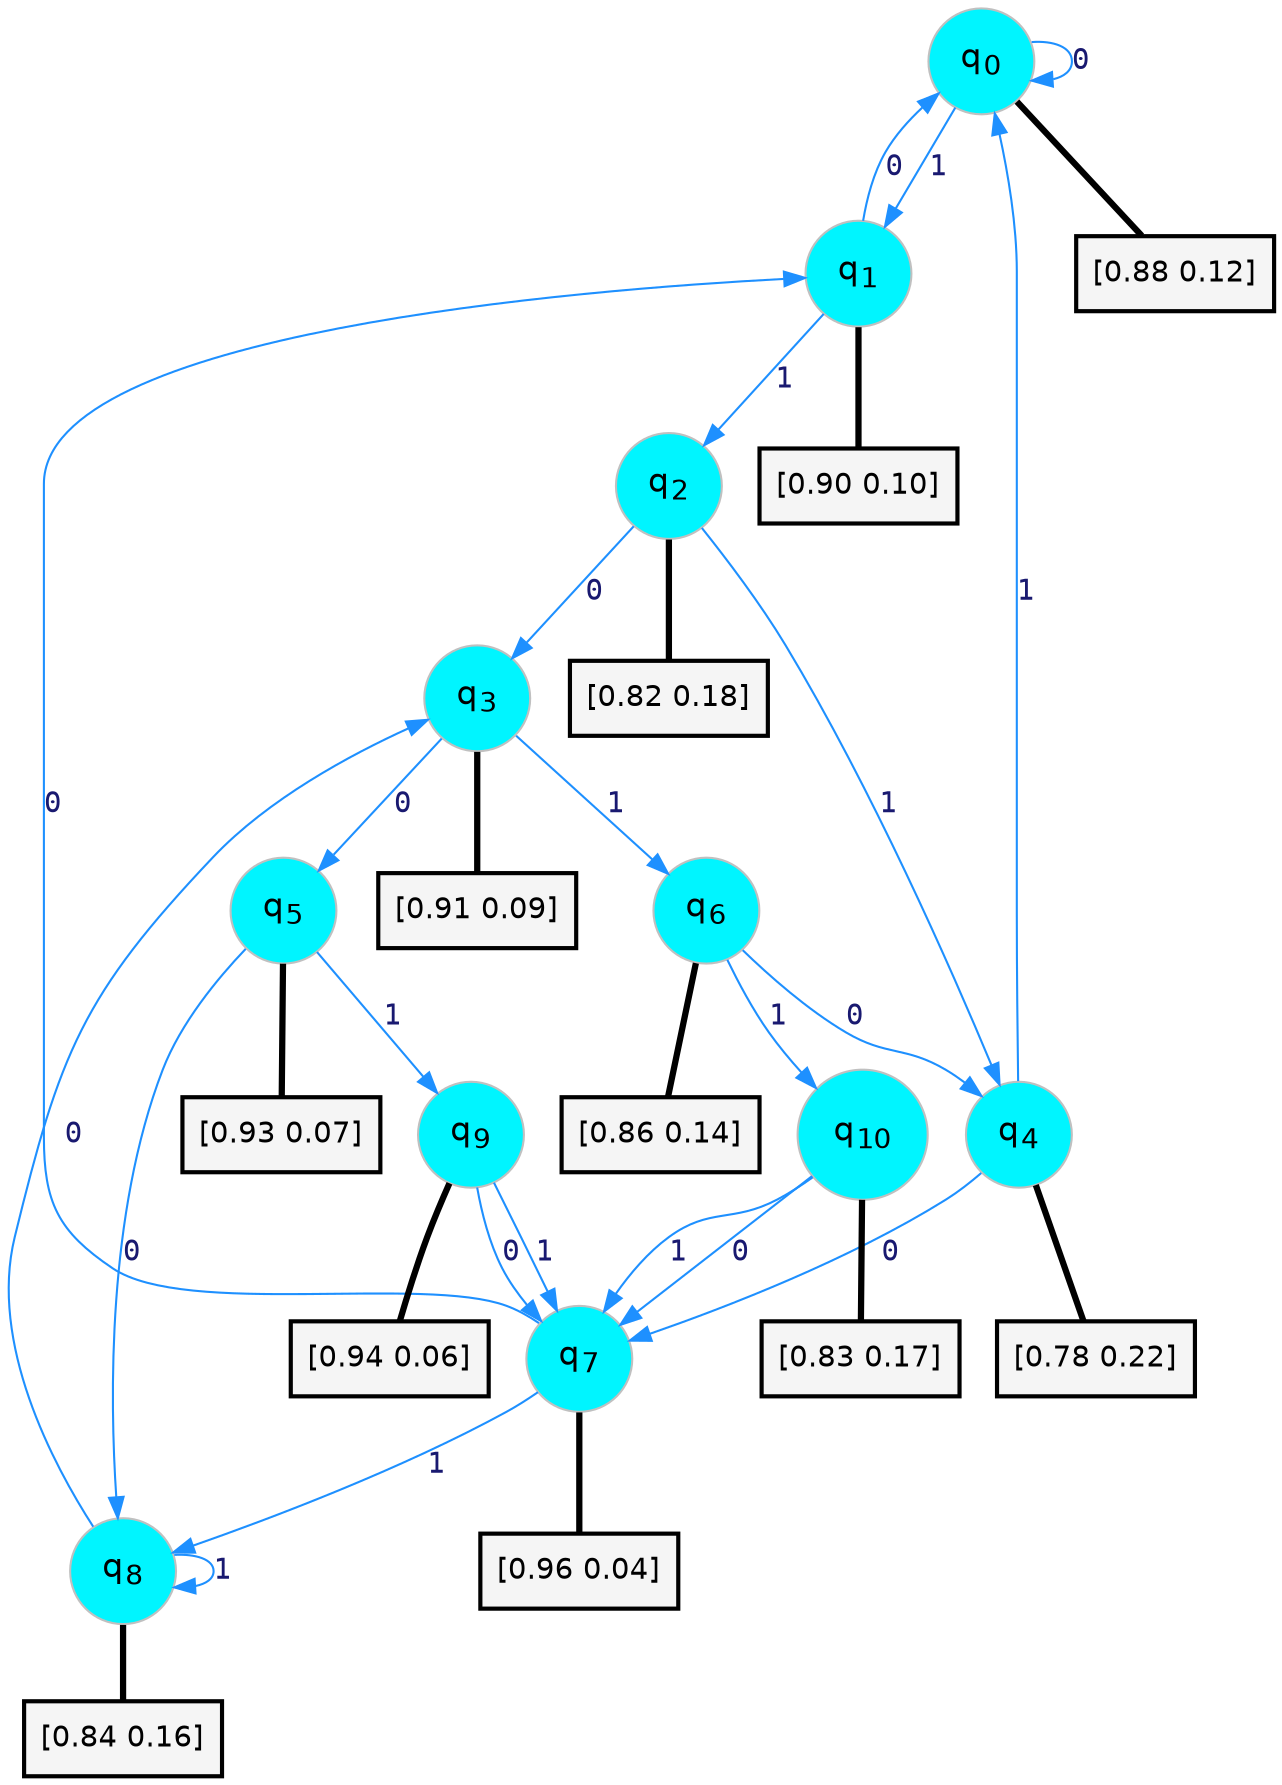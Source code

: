 digraph G {
graph [
bgcolor=transparent, dpi=300, rankdir=TD, size="40,25"];
node [
color=gray, fillcolor=turquoise1, fontcolor=black, fontname=Helvetica, fontsize=16, fontweight=bold, shape=circle, style=filled];
edge [
arrowsize=1, color=dodgerblue1, fontcolor=midnightblue, fontname=courier, fontweight=bold, penwidth=1, style=solid, weight=20];
0[label=<q<SUB>0</SUB>>];
1[label=<q<SUB>1</SUB>>];
2[label=<q<SUB>2</SUB>>];
3[label=<q<SUB>3</SUB>>];
4[label=<q<SUB>4</SUB>>];
5[label=<q<SUB>5</SUB>>];
6[label=<q<SUB>6</SUB>>];
7[label=<q<SUB>7</SUB>>];
8[label=<q<SUB>8</SUB>>];
9[label=<q<SUB>9</SUB>>];
10[label=<q<SUB>10</SUB>>];
11[label="[0.88 0.12]", shape=box,fontcolor=black, fontname=Helvetica, fontsize=14, penwidth=2, fillcolor=whitesmoke,color=black];
12[label="[0.90 0.10]", shape=box,fontcolor=black, fontname=Helvetica, fontsize=14, penwidth=2, fillcolor=whitesmoke,color=black];
13[label="[0.82 0.18]", shape=box,fontcolor=black, fontname=Helvetica, fontsize=14, penwidth=2, fillcolor=whitesmoke,color=black];
14[label="[0.91 0.09]", shape=box,fontcolor=black, fontname=Helvetica, fontsize=14, penwidth=2, fillcolor=whitesmoke,color=black];
15[label="[0.78 0.22]", shape=box,fontcolor=black, fontname=Helvetica, fontsize=14, penwidth=2, fillcolor=whitesmoke,color=black];
16[label="[0.93 0.07]", shape=box,fontcolor=black, fontname=Helvetica, fontsize=14, penwidth=2, fillcolor=whitesmoke,color=black];
17[label="[0.86 0.14]", shape=box,fontcolor=black, fontname=Helvetica, fontsize=14, penwidth=2, fillcolor=whitesmoke,color=black];
18[label="[0.96 0.04]", shape=box,fontcolor=black, fontname=Helvetica, fontsize=14, penwidth=2, fillcolor=whitesmoke,color=black];
19[label="[0.84 0.16]", shape=box,fontcolor=black, fontname=Helvetica, fontsize=14, penwidth=2, fillcolor=whitesmoke,color=black];
20[label="[0.94 0.06]", shape=box,fontcolor=black, fontname=Helvetica, fontsize=14, penwidth=2, fillcolor=whitesmoke,color=black];
21[label="[0.83 0.17]", shape=box,fontcolor=black, fontname=Helvetica, fontsize=14, penwidth=2, fillcolor=whitesmoke,color=black];
0->0 [label=0];
0->1 [label=1];
0->11 [arrowhead=none, penwidth=3,color=black];
1->0 [label=0];
1->2 [label=1];
1->12 [arrowhead=none, penwidth=3,color=black];
2->3 [label=0];
2->4 [label=1];
2->13 [arrowhead=none, penwidth=3,color=black];
3->5 [label=0];
3->6 [label=1];
3->14 [arrowhead=none, penwidth=3,color=black];
4->7 [label=0];
4->0 [label=1];
4->15 [arrowhead=none, penwidth=3,color=black];
5->8 [label=0];
5->9 [label=1];
5->16 [arrowhead=none, penwidth=3,color=black];
6->4 [label=0];
6->10 [label=1];
6->17 [arrowhead=none, penwidth=3,color=black];
7->1 [label=0];
7->8 [label=1];
7->18 [arrowhead=none, penwidth=3,color=black];
8->3 [label=0];
8->8 [label=1];
8->19 [arrowhead=none, penwidth=3,color=black];
9->7 [label=0];
9->7 [label=1];
9->20 [arrowhead=none, penwidth=3,color=black];
10->7 [label=0];
10->7 [label=1];
10->21 [arrowhead=none, penwidth=3,color=black];
}
